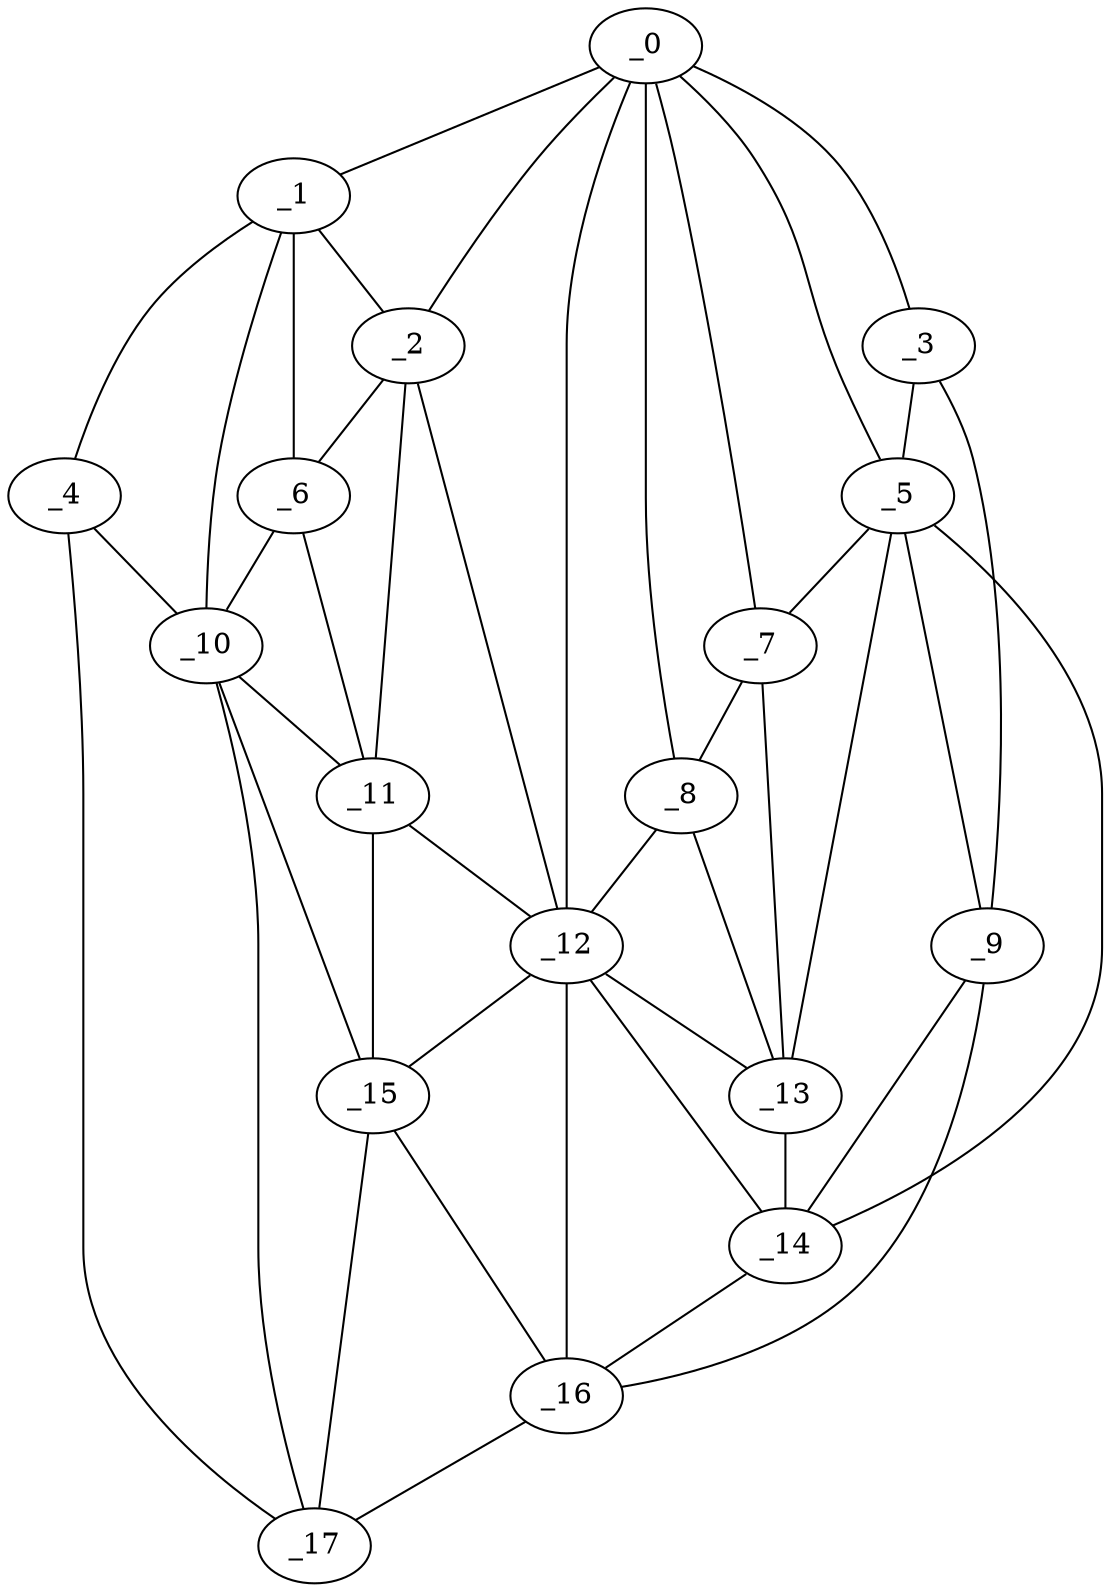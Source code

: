 graph "obj22__60.gxl" {
	_0	 [x=46,
		y=72];
	_1	 [x=47,
		y=24];
	_0 -- _1	 [valence=1];
	_2	 [x=47,
		y=35];
	_0 -- _2	 [valence=2];
	_3	 [x=47,
		y=116];
	_0 -- _3	 [valence=1];
	_5	 [x=53,
		y=104];
	_0 -- _5	 [valence=1];
	_7	 [x=55,
		y=79];
	_0 -- _7	 [valence=2];
	_8	 [x=56,
		y=74];
	_0 -- _8	 [valence=1];
	_12	 [x=61,
		y=60];
	_0 -- _12	 [valence=2];
	_1 -- _2	 [valence=2];
	_4	 [x=48,
		y=6];
	_1 -- _4	 [valence=1];
	_6	 [x=54,
		y=31];
	_1 -- _6	 [valence=1];
	_10	 [x=60,
		y=24];
	_1 -- _10	 [valence=2];
	_2 -- _6	 [valence=2];
	_11	 [x=60,
		y=35];
	_2 -- _11	 [valence=2];
	_2 -- _12	 [valence=1];
	_3 -- _5	 [valence=2];
	_9	 [x=57,
		y=122];
	_3 -- _9	 [valence=1];
	_4 -- _10	 [valence=2];
	_17	 [x=85,
		y=12];
	_4 -- _17	 [valence=1];
	_5 -- _7	 [valence=1];
	_5 -- _9	 [valence=2];
	_13	 [x=61,
		y=88];
	_5 -- _13	 [valence=1];
	_14	 [x=67,
		y=102];
	_5 -- _14	 [valence=1];
	_6 -- _10	 [valence=1];
	_6 -- _11	 [valence=2];
	_7 -- _8	 [valence=2];
	_7 -- _13	 [valence=1];
	_8 -- _12	 [valence=1];
	_8 -- _13	 [valence=2];
	_9 -- _14	 [valence=2];
	_16	 [x=84,
		y=124];
	_9 -- _16	 [valence=1];
	_10 -- _11	 [valence=2];
	_15	 [x=82,
		y=18];
	_10 -- _15	 [valence=1];
	_10 -- _17	 [valence=2];
	_11 -- _12	 [valence=1];
	_11 -- _15	 [valence=2];
	_12 -- _13	 [valence=1];
	_12 -- _14	 [valence=2];
	_12 -- _15	 [valence=2];
	_12 -- _16	 [valence=2];
	_13 -- _14	 [valence=2];
	_14 -- _16	 [valence=2];
	_15 -- _16	 [valence=1];
	_15 -- _17	 [valence=1];
	_16 -- _17	 [valence=1];
}
